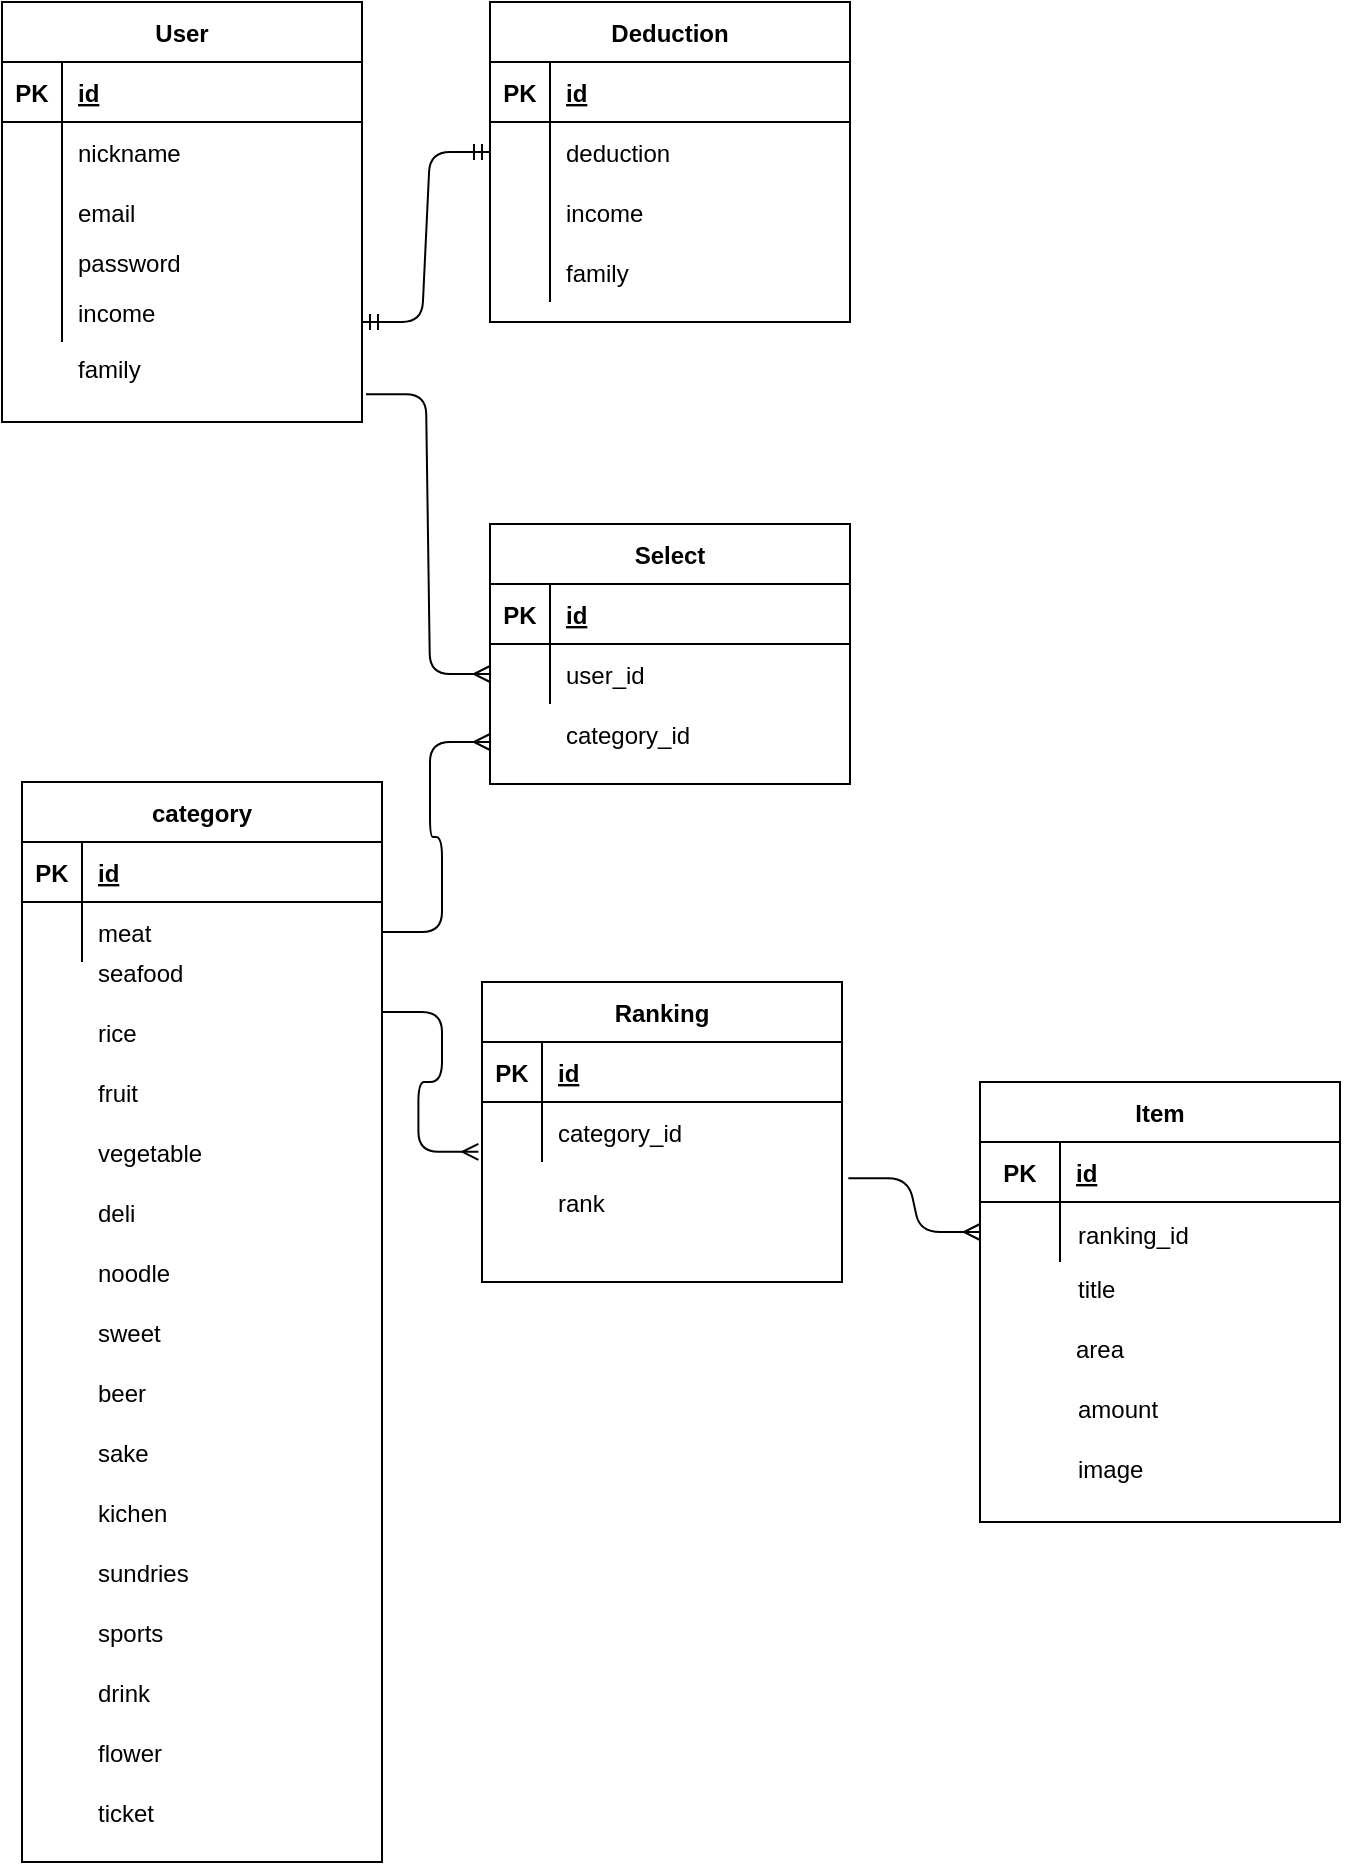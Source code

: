 <mxfile version="14.1.8" type="github">
  <diagram id="Sc9eVE7FiQSjsAITGZLR" name="ページ1">
    <mxGraphModel dx="925" dy="605" grid="1" gridSize="10" guides="1" tooltips="1" connect="1" arrows="1" fold="1" page="1" pageScale="1" pageWidth="827" pageHeight="1169" math="0" shadow="0">
      <root>
        <mxCell id="0" />
        <mxCell id="1" parent="0" />
        <mxCell id="hY_BONrY8RX8ZPucwuEK-28" value="Select" style="shape=table;startSize=30;container=1;collapsible=1;childLayout=tableLayout;fixedRows=1;rowLines=0;fontStyle=1;align=center;resizeLast=1;" vertex="1" parent="1">
          <mxGeometry x="264" y="281" width="180" height="130" as="geometry" />
        </mxCell>
        <mxCell id="hY_BONrY8RX8ZPucwuEK-29" value="" style="shape=partialRectangle;collapsible=0;dropTarget=0;pointerEvents=0;fillColor=none;top=0;left=0;bottom=1;right=0;points=[[0,0.5],[1,0.5]];portConstraint=eastwest;" vertex="1" parent="hY_BONrY8RX8ZPucwuEK-28">
          <mxGeometry y="30" width="180" height="30" as="geometry" />
        </mxCell>
        <mxCell id="hY_BONrY8RX8ZPucwuEK-30" value="PK" style="shape=partialRectangle;connectable=0;fillColor=none;top=0;left=0;bottom=0;right=0;fontStyle=1;overflow=hidden;" vertex="1" parent="hY_BONrY8RX8ZPucwuEK-29">
          <mxGeometry width="30" height="30" as="geometry" />
        </mxCell>
        <mxCell id="hY_BONrY8RX8ZPucwuEK-31" value="id" style="shape=partialRectangle;connectable=0;fillColor=none;top=0;left=0;bottom=0;right=0;align=left;spacingLeft=6;fontStyle=5;overflow=hidden;" vertex="1" parent="hY_BONrY8RX8ZPucwuEK-29">
          <mxGeometry x="30" width="150" height="30" as="geometry" />
        </mxCell>
        <mxCell id="hY_BONrY8RX8ZPucwuEK-32" value="" style="shape=partialRectangle;collapsible=0;dropTarget=0;pointerEvents=0;fillColor=none;top=0;left=0;bottom=0;right=0;points=[[0,0.5],[1,0.5]];portConstraint=eastwest;" vertex="1" parent="hY_BONrY8RX8ZPucwuEK-28">
          <mxGeometry y="60" width="180" height="30" as="geometry" />
        </mxCell>
        <mxCell id="hY_BONrY8RX8ZPucwuEK-33" value="" style="shape=partialRectangle;connectable=0;fillColor=none;top=0;left=0;bottom=0;right=0;editable=1;overflow=hidden;" vertex="1" parent="hY_BONrY8RX8ZPucwuEK-32">
          <mxGeometry width="30" height="30" as="geometry" />
        </mxCell>
        <mxCell id="hY_BONrY8RX8ZPucwuEK-34" value="" style="shape=partialRectangle;connectable=0;fillColor=none;top=0;left=0;bottom=0;right=0;align=left;spacingLeft=6;overflow=hidden;" vertex="1" parent="hY_BONrY8RX8ZPucwuEK-32">
          <mxGeometry x="30" width="150" height="30" as="geometry" />
        </mxCell>
        <mxCell id="hY_BONrY8RX8ZPucwuEK-35" value="user_id" style="shape=partialRectangle;connectable=0;fillColor=none;top=0;left=0;bottom=0;right=0;align=left;spacingLeft=6;overflow=hidden;" vertex="1" parent="1">
          <mxGeometry x="294" y="341" width="150" height="30" as="geometry" />
        </mxCell>
        <mxCell id="hY_BONrY8RX8ZPucwuEK-36" value="" style="group" vertex="1" connectable="0" parent="1">
          <mxGeometry x="30" y="410" width="180" height="540" as="geometry" />
        </mxCell>
        <mxCell id="9z4LvnD-65z1aTD6ECzE-81" value="category" style="shape=table;startSize=30;container=1;collapsible=1;childLayout=tableLayout;fixedRows=1;rowLines=0;fontStyle=1;align=center;resizeLast=1;" parent="hY_BONrY8RX8ZPucwuEK-36" vertex="1">
          <mxGeometry width="180" height="540" as="geometry" />
        </mxCell>
        <mxCell id="9z4LvnD-65z1aTD6ECzE-82" value="" style="shape=partialRectangle;collapsible=0;dropTarget=0;pointerEvents=0;fillColor=none;top=0;left=0;bottom=1;right=0;points=[[0,0.5],[1,0.5]];portConstraint=eastwest;" parent="9z4LvnD-65z1aTD6ECzE-81" vertex="1">
          <mxGeometry y="30" width="180" height="30" as="geometry" />
        </mxCell>
        <mxCell id="9z4LvnD-65z1aTD6ECzE-83" value="PK" style="shape=partialRectangle;connectable=0;fillColor=none;top=0;left=0;bottom=0;right=0;fontStyle=1;overflow=hidden;" parent="9z4LvnD-65z1aTD6ECzE-82" vertex="1">
          <mxGeometry width="30" height="30" as="geometry" />
        </mxCell>
        <mxCell id="9z4LvnD-65z1aTD6ECzE-84" value="id" style="shape=partialRectangle;connectable=0;fillColor=none;top=0;left=0;bottom=0;right=0;align=left;spacingLeft=6;fontStyle=5;overflow=hidden;" parent="9z4LvnD-65z1aTD6ECzE-82" vertex="1">
          <mxGeometry x="30" width="150" height="30" as="geometry" />
        </mxCell>
        <mxCell id="9z4LvnD-65z1aTD6ECzE-85" value="" style="shape=partialRectangle;collapsible=0;dropTarget=0;pointerEvents=0;fillColor=none;top=0;left=0;bottom=0;right=0;points=[[0,0.5],[1,0.5]];portConstraint=eastwest;" parent="9z4LvnD-65z1aTD6ECzE-81" vertex="1">
          <mxGeometry y="60" width="180" height="30" as="geometry" />
        </mxCell>
        <mxCell id="9z4LvnD-65z1aTD6ECzE-86" value="" style="shape=partialRectangle;connectable=0;fillColor=none;top=0;left=0;bottom=0;right=0;editable=1;overflow=hidden;" parent="9z4LvnD-65z1aTD6ECzE-85" vertex="1">
          <mxGeometry width="30" height="30" as="geometry" />
        </mxCell>
        <mxCell id="9z4LvnD-65z1aTD6ECzE-87" value="meat" style="shape=partialRectangle;connectable=0;fillColor=none;top=0;left=0;bottom=0;right=0;align=left;spacingLeft=6;overflow=hidden;" parent="9z4LvnD-65z1aTD6ECzE-85" vertex="1">
          <mxGeometry x="30" width="150" height="30" as="geometry" />
        </mxCell>
        <mxCell id="hY_BONrY8RX8ZPucwuEK-13" value="seafood" style="shape=partialRectangle;connectable=0;fillColor=none;top=0;left=0;bottom=0;right=0;align=left;spacingLeft=6;overflow=hidden;" vertex="1" parent="hY_BONrY8RX8ZPucwuEK-36">
          <mxGeometry x="30" y="80" width="150" height="30" as="geometry" />
        </mxCell>
        <mxCell id="hY_BONrY8RX8ZPucwuEK-14" value="rice" style="shape=partialRectangle;connectable=0;fillColor=none;top=0;left=0;bottom=0;right=0;align=left;spacingLeft=6;overflow=hidden;" vertex="1" parent="hY_BONrY8RX8ZPucwuEK-36">
          <mxGeometry x="30" y="110" width="150" height="30" as="geometry" />
        </mxCell>
        <mxCell id="hY_BONrY8RX8ZPucwuEK-15" value="fruit" style="shape=partialRectangle;connectable=0;fillColor=none;top=0;left=0;bottom=0;right=0;align=left;spacingLeft=6;overflow=hidden;" vertex="1" parent="hY_BONrY8RX8ZPucwuEK-36">
          <mxGeometry x="30" y="140" width="150" height="30" as="geometry" />
        </mxCell>
        <mxCell id="hY_BONrY8RX8ZPucwuEK-16" value="vegetable" style="shape=partialRectangle;connectable=0;fillColor=none;top=0;left=0;bottom=0;right=0;align=left;spacingLeft=6;overflow=hidden;" vertex="1" parent="hY_BONrY8RX8ZPucwuEK-36">
          <mxGeometry x="30" y="170" width="150" height="30" as="geometry" />
        </mxCell>
        <mxCell id="hY_BONrY8RX8ZPucwuEK-17" value="noodle" style="shape=partialRectangle;connectable=0;fillColor=none;top=0;left=0;bottom=0;right=0;align=left;spacingLeft=6;overflow=hidden;" vertex="1" parent="hY_BONrY8RX8ZPucwuEK-36">
          <mxGeometry x="30" y="230" width="150" height="30" as="geometry" />
        </mxCell>
        <mxCell id="hY_BONrY8RX8ZPucwuEK-18" value="sweet" style="shape=partialRectangle;connectable=0;fillColor=none;top=0;left=0;bottom=0;right=0;align=left;spacingLeft=6;overflow=hidden;" vertex="1" parent="hY_BONrY8RX8ZPucwuEK-36">
          <mxGeometry x="30" y="260" width="150" height="30" as="geometry" />
        </mxCell>
        <mxCell id="hY_BONrY8RX8ZPucwuEK-19" value="sake" style="shape=partialRectangle;connectable=0;fillColor=none;top=0;left=0;bottom=0;right=0;align=left;spacingLeft=6;overflow=hidden;" vertex="1" parent="hY_BONrY8RX8ZPucwuEK-36">
          <mxGeometry x="30" y="320" width="150" height="30" as="geometry" />
        </mxCell>
        <mxCell id="hY_BONrY8RX8ZPucwuEK-20" value="kichen" style="shape=partialRectangle;connectable=0;fillColor=none;top=0;left=0;bottom=0;right=0;align=left;spacingLeft=6;overflow=hidden;" vertex="1" parent="hY_BONrY8RX8ZPucwuEK-36">
          <mxGeometry x="30" y="350" width="150" height="30" as="geometry" />
        </mxCell>
        <mxCell id="hY_BONrY8RX8ZPucwuEK-21" value="sundries" style="shape=partialRectangle;connectable=0;fillColor=none;top=0;left=0;bottom=0;right=0;align=left;spacingLeft=6;overflow=hidden;" vertex="1" parent="hY_BONrY8RX8ZPucwuEK-36">
          <mxGeometry x="30" y="380" width="150" height="30" as="geometry" />
        </mxCell>
        <mxCell id="hY_BONrY8RX8ZPucwuEK-22" value="sports" style="shape=partialRectangle;connectable=0;fillColor=none;top=0;left=0;bottom=0;right=0;align=left;spacingLeft=6;overflow=hidden;" vertex="1" parent="hY_BONrY8RX8ZPucwuEK-36">
          <mxGeometry x="30" y="410" width="150" height="30" as="geometry" />
        </mxCell>
        <mxCell id="hY_BONrY8RX8ZPucwuEK-23" value="drink" style="shape=partialRectangle;connectable=0;fillColor=none;top=0;left=0;bottom=0;right=0;align=left;spacingLeft=6;overflow=hidden;" vertex="1" parent="hY_BONrY8RX8ZPucwuEK-36">
          <mxGeometry x="30" y="440" width="150" height="30" as="geometry" />
        </mxCell>
        <mxCell id="hY_BONrY8RX8ZPucwuEK-24" value="flower" style="shape=partialRectangle;connectable=0;fillColor=none;top=0;left=0;bottom=0;right=0;align=left;spacingLeft=6;overflow=hidden;" vertex="1" parent="hY_BONrY8RX8ZPucwuEK-36">
          <mxGeometry x="30" y="470" width="150" height="30" as="geometry" />
        </mxCell>
        <mxCell id="hY_BONrY8RX8ZPucwuEK-25" value="ticket" style="shape=partialRectangle;connectable=0;fillColor=none;top=0;left=0;bottom=0;right=0;align=left;spacingLeft=6;overflow=hidden;" vertex="1" parent="hY_BONrY8RX8ZPucwuEK-36">
          <mxGeometry x="30" y="500" width="150" height="30" as="geometry" />
        </mxCell>
        <mxCell id="hY_BONrY8RX8ZPucwuEK-26" value="beer" style="shape=partialRectangle;connectable=0;fillColor=none;top=0;left=0;bottom=0;right=0;align=left;spacingLeft=6;overflow=hidden;" vertex="1" parent="hY_BONrY8RX8ZPucwuEK-36">
          <mxGeometry x="30" y="290" width="150" height="30" as="geometry" />
        </mxCell>
        <mxCell id="hY_BONrY8RX8ZPucwuEK-27" value="deli" style="shape=partialRectangle;connectable=0;fillColor=none;top=0;left=0;bottom=0;right=0;align=left;spacingLeft=6;overflow=hidden;" vertex="1" parent="hY_BONrY8RX8ZPucwuEK-36">
          <mxGeometry x="30" y="200" width="150" height="30" as="geometry" />
        </mxCell>
        <mxCell id="hY_BONrY8RX8ZPucwuEK-37" value="" style="group" vertex="1" connectable="0" parent="1">
          <mxGeometry x="20" y="20" width="180" height="230" as="geometry" />
        </mxCell>
        <mxCell id="9z4LvnD-65z1aTD6ECzE-55" value="User" style="shape=table;startSize=30;container=1;collapsible=1;childLayout=tableLayout;fixedRows=1;rowLines=0;fontStyle=1;align=center;resizeLast=1;" parent="hY_BONrY8RX8ZPucwuEK-37" vertex="1">
          <mxGeometry width="180" height="210" as="geometry" />
        </mxCell>
        <mxCell id="9z4LvnD-65z1aTD6ECzE-56" value="" style="shape=partialRectangle;collapsible=0;dropTarget=0;pointerEvents=0;fillColor=none;top=0;left=0;bottom=1;right=0;points=[[0,0.5],[1,0.5]];portConstraint=eastwest;" parent="9z4LvnD-65z1aTD6ECzE-55" vertex="1">
          <mxGeometry y="30" width="180" height="30" as="geometry" />
        </mxCell>
        <mxCell id="9z4LvnD-65z1aTD6ECzE-57" value="PK" style="shape=partialRectangle;connectable=0;fillColor=none;top=0;left=0;bottom=0;right=0;fontStyle=1;overflow=hidden;" parent="9z4LvnD-65z1aTD6ECzE-56" vertex="1">
          <mxGeometry width="30" height="30" as="geometry" />
        </mxCell>
        <mxCell id="9z4LvnD-65z1aTD6ECzE-58" value="id" style="shape=partialRectangle;connectable=0;fillColor=none;top=0;left=0;bottom=0;right=0;align=left;spacingLeft=6;fontStyle=5;overflow=hidden;" parent="9z4LvnD-65z1aTD6ECzE-56" vertex="1">
          <mxGeometry x="30" width="150" height="30" as="geometry" />
        </mxCell>
        <mxCell id="9z4LvnD-65z1aTD6ECzE-59" value="" style="shape=partialRectangle;collapsible=0;dropTarget=0;pointerEvents=0;fillColor=none;top=0;left=0;bottom=0;right=0;points=[[0,0.5],[1,0.5]];portConstraint=eastwest;" parent="9z4LvnD-65z1aTD6ECzE-55" vertex="1">
          <mxGeometry y="60" width="180" height="30" as="geometry" />
        </mxCell>
        <mxCell id="9z4LvnD-65z1aTD6ECzE-60" value="" style="shape=partialRectangle;connectable=0;fillColor=none;top=0;left=0;bottom=0;right=0;editable=1;overflow=hidden;" parent="9z4LvnD-65z1aTD6ECzE-59" vertex="1">
          <mxGeometry width="30" height="30" as="geometry" />
        </mxCell>
        <mxCell id="9z4LvnD-65z1aTD6ECzE-61" value="nickname" style="shape=partialRectangle;connectable=0;fillColor=none;top=0;left=0;bottom=0;right=0;align=left;spacingLeft=6;overflow=hidden;" parent="9z4LvnD-65z1aTD6ECzE-59" vertex="1">
          <mxGeometry x="30" width="150" height="30" as="geometry" />
        </mxCell>
        <mxCell id="9z4LvnD-65z1aTD6ECzE-62" value="" style="shape=partialRectangle;collapsible=0;dropTarget=0;pointerEvents=0;fillColor=none;top=0;left=0;bottom=0;right=0;points=[[0,0.5],[1,0.5]];portConstraint=eastwest;" parent="9z4LvnD-65z1aTD6ECzE-55" vertex="1">
          <mxGeometry y="90" width="180" height="30" as="geometry" />
        </mxCell>
        <mxCell id="9z4LvnD-65z1aTD6ECzE-63" value="" style="shape=partialRectangle;connectable=0;fillColor=none;top=0;left=0;bottom=0;right=0;editable=1;overflow=hidden;" parent="9z4LvnD-65z1aTD6ECzE-62" vertex="1">
          <mxGeometry width="30" height="30" as="geometry" />
        </mxCell>
        <mxCell id="9z4LvnD-65z1aTD6ECzE-64" value="email" style="shape=partialRectangle;connectable=0;fillColor=none;top=0;left=0;bottom=0;right=0;align=left;spacingLeft=6;overflow=hidden;" parent="9z4LvnD-65z1aTD6ECzE-62" vertex="1">
          <mxGeometry x="30" width="150" height="30" as="geometry" />
        </mxCell>
        <mxCell id="9z4LvnD-65z1aTD6ECzE-65" value="" style="shape=partialRectangle;collapsible=0;dropTarget=0;pointerEvents=0;fillColor=none;top=0;left=0;bottom=0;right=0;points=[[0,0.5],[1,0.5]];portConstraint=eastwest;" parent="9z4LvnD-65z1aTD6ECzE-55" vertex="1">
          <mxGeometry y="120" width="180" height="20" as="geometry" />
        </mxCell>
        <mxCell id="9z4LvnD-65z1aTD6ECzE-66" value="" style="shape=partialRectangle;connectable=0;fillColor=none;top=0;left=0;bottom=0;right=0;editable=1;overflow=hidden;" parent="9z4LvnD-65z1aTD6ECzE-65" vertex="1">
          <mxGeometry width="30" height="20" as="geometry" />
        </mxCell>
        <mxCell id="9z4LvnD-65z1aTD6ECzE-67" value="password" style="shape=partialRectangle;connectable=0;fillColor=none;top=0;left=0;bottom=0;right=0;align=left;spacingLeft=6;overflow=hidden;" parent="9z4LvnD-65z1aTD6ECzE-65" vertex="1">
          <mxGeometry x="30" width="150" height="20" as="geometry" />
        </mxCell>
        <mxCell id="hY_BONrY8RX8ZPucwuEK-1" value="" style="shape=partialRectangle;collapsible=0;dropTarget=0;pointerEvents=0;fillColor=none;top=0;left=0;bottom=0;right=0;points=[[0,0.5],[1,0.5]];portConstraint=eastwest;" vertex="1" parent="9z4LvnD-65z1aTD6ECzE-55">
          <mxGeometry y="140" width="180" height="30" as="geometry" />
        </mxCell>
        <mxCell id="hY_BONrY8RX8ZPucwuEK-2" value="" style="shape=partialRectangle;connectable=0;fillColor=none;top=0;left=0;bottom=0;right=0;editable=1;overflow=hidden;" vertex="1" parent="hY_BONrY8RX8ZPucwuEK-1">
          <mxGeometry width="30" height="30" as="geometry" />
        </mxCell>
        <mxCell id="hY_BONrY8RX8ZPucwuEK-3" value="income" style="shape=partialRectangle;connectable=0;fillColor=none;top=0;left=0;bottom=0;right=0;align=left;spacingLeft=6;overflow=hidden;" vertex="1" parent="hY_BONrY8RX8ZPucwuEK-1">
          <mxGeometry x="30" width="150" height="30" as="geometry" />
        </mxCell>
        <mxCell id="hY_BONrY8RX8ZPucwuEK-4" value="" style="shape=partialRectangle;collapsible=0;dropTarget=0;pointerEvents=0;fillColor=none;top=0;left=0;bottom=0;right=0;points=[[0,0.5],[1,0.5]];portConstraint=eastwest;" vertex="1" parent="hY_BONrY8RX8ZPucwuEK-37">
          <mxGeometry y="173" width="180" height="20" as="geometry" />
        </mxCell>
        <mxCell id="hY_BONrY8RX8ZPucwuEK-5" value="" style="shape=partialRectangle;connectable=0;fillColor=none;top=0;left=0;bottom=0;right=0;editable=1;overflow=hidden;" vertex="1" parent="hY_BONrY8RX8ZPucwuEK-4">
          <mxGeometry width="30" height="20" as="geometry" />
        </mxCell>
        <mxCell id="hY_BONrY8RX8ZPucwuEK-6" value="family" style="shape=partialRectangle;connectable=0;fillColor=none;top=0;left=0;bottom=0;right=0;align=left;spacingLeft=6;overflow=hidden;" vertex="1" parent="hY_BONrY8RX8ZPucwuEK-4">
          <mxGeometry x="30" width="150" height="20" as="geometry" />
        </mxCell>
        <mxCell id="hY_BONrY8RX8ZPucwuEK-44" value="" style="group" vertex="1" connectable="0" parent="1">
          <mxGeometry x="280" y="500" width="410" height="450" as="geometry" />
        </mxCell>
        <mxCell id="9z4LvnD-65z1aTD6ECzE-94" value="Ranking" style="shape=table;startSize=30;container=1;collapsible=1;childLayout=tableLayout;fixedRows=1;rowLines=0;fontStyle=1;align=center;resizeLast=1;" parent="hY_BONrY8RX8ZPucwuEK-44" vertex="1">
          <mxGeometry x="-20" y="10" width="180" height="150" as="geometry" />
        </mxCell>
        <mxCell id="9z4LvnD-65z1aTD6ECzE-95" value="" style="shape=partialRectangle;collapsible=0;dropTarget=0;pointerEvents=0;fillColor=none;top=0;left=0;bottom=1;right=0;points=[[0,0.5],[1,0.5]];portConstraint=eastwest;" parent="9z4LvnD-65z1aTD6ECzE-94" vertex="1">
          <mxGeometry y="30" width="180" height="30" as="geometry" />
        </mxCell>
        <mxCell id="9z4LvnD-65z1aTD6ECzE-96" value="PK" style="shape=partialRectangle;connectable=0;fillColor=none;top=0;left=0;bottom=0;right=0;fontStyle=1;overflow=hidden;" parent="9z4LvnD-65z1aTD6ECzE-95" vertex="1">
          <mxGeometry width="30" height="30" as="geometry" />
        </mxCell>
        <mxCell id="9z4LvnD-65z1aTD6ECzE-97" value="id" style="shape=partialRectangle;connectable=0;fillColor=none;top=0;left=0;bottom=0;right=0;align=left;spacingLeft=6;fontStyle=5;overflow=hidden;" parent="9z4LvnD-65z1aTD6ECzE-95" vertex="1">
          <mxGeometry x="30" width="150" height="30" as="geometry" />
        </mxCell>
        <mxCell id="9z4LvnD-65z1aTD6ECzE-98" value="" style="shape=partialRectangle;collapsible=0;dropTarget=0;pointerEvents=0;fillColor=none;top=0;left=0;bottom=0;right=0;points=[[0,0.5],[1,0.5]];portConstraint=eastwest;" parent="9z4LvnD-65z1aTD6ECzE-94" vertex="1">
          <mxGeometry y="60" width="180" height="30" as="geometry" />
        </mxCell>
        <mxCell id="9z4LvnD-65z1aTD6ECzE-99" value="" style="shape=partialRectangle;connectable=0;fillColor=none;top=0;left=0;bottom=0;right=0;editable=1;overflow=hidden;" parent="9z4LvnD-65z1aTD6ECzE-98" vertex="1">
          <mxGeometry width="30" height="30" as="geometry" />
        </mxCell>
        <mxCell id="9z4LvnD-65z1aTD6ECzE-100" value="" style="shape=partialRectangle;connectable=0;fillColor=none;top=0;left=0;bottom=0;right=0;align=left;spacingLeft=6;overflow=hidden;" parent="9z4LvnD-65z1aTD6ECzE-98" vertex="1">
          <mxGeometry x="30" width="150" height="30" as="geometry" />
        </mxCell>
        <mxCell id="hY_BONrY8RX8ZPucwuEK-41" value="" style="shape=partialRectangle;collapsible=0;dropTarget=0;pointerEvents=0;fillColor=none;top=0;left=0;bottom=0;right=0;points=[[0,0.5],[1,0.5]];portConstraint=eastwest;" vertex="1" parent="hY_BONrY8RX8ZPucwuEK-44">
          <mxGeometry x="-10" y="70" width="180" height="30" as="geometry" />
        </mxCell>
        <mxCell id="hY_BONrY8RX8ZPucwuEK-42" value="" style="shape=partialRectangle;connectable=0;fillColor=none;top=0;left=0;bottom=0;right=0;editable=1;overflow=hidden;" vertex="1" parent="hY_BONrY8RX8ZPucwuEK-41">
          <mxGeometry width="20" height="30" as="geometry" />
        </mxCell>
        <mxCell id="hY_BONrY8RX8ZPucwuEK-43" value="category_id" style="shape=partialRectangle;connectable=0;fillColor=none;top=0;left=0;bottom=0;right=0;align=left;spacingLeft=6;overflow=hidden;" vertex="1" parent="hY_BONrY8RX8ZPucwuEK-41">
          <mxGeometry x="20" width="160" height="30" as="geometry" />
        </mxCell>
        <mxCell id="hY_BONrY8RX8ZPucwuEK-56" value="" style="shape=partialRectangle;collapsible=0;dropTarget=0;pointerEvents=0;fillColor=none;top=0;left=0;bottom=0;right=0;points=[[0,0.5],[1,0.5]];portConstraint=eastwest;" vertex="1" parent="hY_BONrY8RX8ZPucwuEK-44">
          <mxGeometry x="-10" y="110" width="180" height="320" as="geometry" />
        </mxCell>
        <mxCell id="hY_BONrY8RX8ZPucwuEK-57" value="" style="shape=partialRectangle;connectable=0;fillColor=none;top=0;left=0;bottom=0;right=0;editable=1;overflow=hidden;" vertex="1" parent="hY_BONrY8RX8ZPucwuEK-56">
          <mxGeometry width="20" height="30" as="geometry" />
        </mxCell>
        <mxCell id="hY_BONrY8RX8ZPucwuEK-58" value="rank" style="shape=partialRectangle;connectable=0;fillColor=none;top=0;left=0;bottom=0;right=0;align=left;spacingLeft=6;overflow=hidden;" vertex="1" parent="hY_BONrY8RX8ZPucwuEK-56">
          <mxGeometry x="20" width="160" height="20" as="geometry" />
        </mxCell>
        <mxCell id="hY_BONrY8RX8ZPucwuEK-77" value="" style="group" vertex="1" connectable="0" parent="hY_BONrY8RX8ZPucwuEK-44">
          <mxGeometry x="230" y="60" width="180" height="260" as="geometry" />
        </mxCell>
        <mxCell id="hY_BONrY8RX8ZPucwuEK-67" value="Item" style="shape=table;startSize=30;container=1;collapsible=1;childLayout=tableLayout;fixedRows=1;rowLines=0;fontStyle=1;align=center;resizeLast=1;" vertex="1" parent="hY_BONrY8RX8ZPucwuEK-77">
          <mxGeometry x="-1" width="180" height="220" as="geometry" />
        </mxCell>
        <mxCell id="hY_BONrY8RX8ZPucwuEK-68" value="" style="shape=partialRectangle;collapsible=0;dropTarget=0;pointerEvents=0;fillColor=none;top=0;left=0;bottom=1;right=0;points=[[0,0.5],[1,0.5]];portConstraint=eastwest;" vertex="1" parent="hY_BONrY8RX8ZPucwuEK-67">
          <mxGeometry y="30" width="180" height="30" as="geometry" />
        </mxCell>
        <mxCell id="hY_BONrY8RX8ZPucwuEK-69" value="PK" style="shape=partialRectangle;connectable=0;fillColor=none;top=0;left=0;bottom=0;right=0;fontStyle=1;overflow=hidden;" vertex="1" parent="hY_BONrY8RX8ZPucwuEK-68">
          <mxGeometry width="40" height="30" as="geometry" />
        </mxCell>
        <mxCell id="hY_BONrY8RX8ZPucwuEK-70" value="id" style="shape=partialRectangle;connectable=0;fillColor=none;top=0;left=0;bottom=0;right=0;align=left;spacingLeft=6;fontStyle=5;overflow=hidden;" vertex="1" parent="hY_BONrY8RX8ZPucwuEK-68">
          <mxGeometry x="40" width="140" height="30" as="geometry" />
        </mxCell>
        <mxCell id="hY_BONrY8RX8ZPucwuEK-71" value="" style="shape=partialRectangle;collapsible=0;dropTarget=0;pointerEvents=0;fillColor=none;top=0;left=0;bottom=0;right=0;points=[[0,0.5],[1,0.5]];portConstraint=eastwest;" vertex="1" parent="hY_BONrY8RX8ZPucwuEK-67">
          <mxGeometry y="60" width="180" height="30" as="geometry" />
        </mxCell>
        <mxCell id="hY_BONrY8RX8ZPucwuEK-72" value="" style="shape=partialRectangle;connectable=0;fillColor=none;top=0;left=0;bottom=0;right=0;editable=1;overflow=hidden;" vertex="1" parent="hY_BONrY8RX8ZPucwuEK-71">
          <mxGeometry width="40" height="30" as="geometry" />
        </mxCell>
        <mxCell id="hY_BONrY8RX8ZPucwuEK-73" value="" style="shape=partialRectangle;connectable=0;fillColor=none;top=0;left=0;bottom=0;right=0;align=left;spacingLeft=6;overflow=hidden;" vertex="1" parent="hY_BONrY8RX8ZPucwuEK-71">
          <mxGeometry x="40" width="140" height="30" as="geometry" />
        </mxCell>
        <mxCell id="hY_BONrY8RX8ZPucwuEK-74" value="area" style="shape=partialRectangle;connectable=0;fillColor=none;top=0;left=0;bottom=0;right=0;align=left;spacingLeft=6;overflow=hidden;" vertex="1" parent="hY_BONrY8RX8ZPucwuEK-77">
          <mxGeometry x="39" y="118" width="140" height="30" as="geometry" />
        </mxCell>
        <mxCell id="hY_BONrY8RX8ZPucwuEK-75" value="amount" style="shape=partialRectangle;connectable=0;fillColor=none;top=0;left=0;bottom=0;right=0;align=left;spacingLeft=6;overflow=hidden;" vertex="1" parent="hY_BONrY8RX8ZPucwuEK-77">
          <mxGeometry x="40" y="148" width="140" height="30" as="geometry" />
        </mxCell>
        <mxCell id="hY_BONrY8RX8ZPucwuEK-76" value="image" style="shape=partialRectangle;connectable=0;fillColor=none;top=0;left=0;bottom=0;right=0;align=left;spacingLeft=6;overflow=hidden;" vertex="1" parent="hY_BONrY8RX8ZPucwuEK-77">
          <mxGeometry x="40" y="178" width="140" height="30" as="geometry" />
        </mxCell>
        <mxCell id="hY_BONrY8RX8ZPucwuEK-78" value="ranking_id" style="shape=partialRectangle;connectable=0;fillColor=none;top=0;left=0;bottom=0;right=0;align=left;spacingLeft=6;overflow=hidden;" vertex="1" parent="hY_BONrY8RX8ZPucwuEK-77">
          <mxGeometry x="40" y="61" width="140" height="30" as="geometry" />
        </mxCell>
        <mxCell id="hY_BONrY8RX8ZPucwuEK-79" value="title" style="shape=partialRectangle;connectable=0;fillColor=none;top=0;left=0;bottom=0;right=0;align=left;spacingLeft=6;overflow=hidden;" vertex="1" parent="hY_BONrY8RX8ZPucwuEK-77">
          <mxGeometry x="40" y="88" width="140" height="30" as="geometry" />
        </mxCell>
        <mxCell id="hY_BONrY8RX8ZPucwuEK-62" value="" style="edgeStyle=entityRelationEdgeStyle;fontSize=12;html=1;endArrow=ERmany;entryX=0;entryY=0.5;entryDx=0;entryDy=0;exitX=0.962;exitY=-0.006;exitDx=0;exitDy=0;exitPerimeter=0;" edge="1" parent="hY_BONrY8RX8ZPucwuEK-44" source="hY_BONrY8RX8ZPucwuEK-56" target="hY_BONrY8RX8ZPucwuEK-71">
          <mxGeometry width="100" height="100" relative="1" as="geometry">
            <mxPoint x="160" y="85" as="sourcePoint" />
            <mxPoint x="230" y="-100" as="targetPoint" />
          </mxGeometry>
        </mxCell>
        <mxCell id="hY_BONrY8RX8ZPucwuEK-45" value="" style="edgeStyle=entityRelationEdgeStyle;fontSize=12;html=1;endArrow=ERmany;exitX=1;exitY=0.5;exitDx=0;exitDy=0;" edge="1" parent="1" source="9z4LvnD-65z1aTD6ECzE-85">
          <mxGeometry width="100" height="100" relative="1" as="geometry">
            <mxPoint x="220" y="400" as="sourcePoint" />
            <mxPoint x="264" y="390" as="targetPoint" />
          </mxGeometry>
        </mxCell>
        <mxCell id="hY_BONrY8RX8ZPucwuEK-46" value="category_id" style="shape=partialRectangle;connectable=0;fillColor=none;top=0;left=0;bottom=0;right=0;align=left;spacingLeft=6;overflow=hidden;" vertex="1" parent="1">
          <mxGeometry x="294" y="371" width="150" height="30" as="geometry" />
        </mxCell>
        <mxCell id="hY_BONrY8RX8ZPucwuEK-48" value="" style="edgeStyle=entityRelationEdgeStyle;fontSize=12;html=1;endArrow=ERmany;entryX=0;entryY=0.5;entryDx=0;entryDy=0;exitX=1.011;exitY=1.159;exitDx=0;exitDy=0;exitPerimeter=0;" edge="1" parent="1" source="hY_BONrY8RX8ZPucwuEK-4" target="hY_BONrY8RX8ZPucwuEK-32">
          <mxGeometry width="100" height="100" relative="1" as="geometry">
            <mxPoint x="110" y="230" as="sourcePoint" />
            <mxPoint x="284" y="35" as="targetPoint" />
          </mxGeometry>
        </mxCell>
        <mxCell id="hY_BONrY8RX8ZPucwuEK-59" value="" style="edgeStyle=entityRelationEdgeStyle;fontSize=12;html=1;endArrow=ERmany;exitX=1;exitY=0.5;exitDx=0;exitDy=0;entryX=-0.01;entryY=0.831;entryDx=0;entryDy=0;entryPerimeter=0;" edge="1" parent="1" target="9z4LvnD-65z1aTD6ECzE-98">
          <mxGeometry width="100" height="100" relative="1" as="geometry">
            <mxPoint x="210" y="525" as="sourcePoint" />
            <mxPoint x="260" y="640" as="targetPoint" />
          </mxGeometry>
        </mxCell>
        <mxCell id="hY_BONrY8RX8ZPucwuEK-81" value="Deduction" style="shape=table;startSize=30;container=1;collapsible=1;childLayout=tableLayout;fixedRows=1;rowLines=0;fontStyle=1;align=center;resizeLast=1;" vertex="1" parent="1">
          <mxGeometry x="264" y="20" width="180" height="160" as="geometry" />
        </mxCell>
        <mxCell id="hY_BONrY8RX8ZPucwuEK-82" value="" style="shape=partialRectangle;collapsible=0;dropTarget=0;pointerEvents=0;fillColor=none;top=0;left=0;bottom=1;right=0;points=[[0,0.5],[1,0.5]];portConstraint=eastwest;" vertex="1" parent="hY_BONrY8RX8ZPucwuEK-81">
          <mxGeometry y="30" width="180" height="30" as="geometry" />
        </mxCell>
        <mxCell id="hY_BONrY8RX8ZPucwuEK-83" value="PK" style="shape=partialRectangle;connectable=0;fillColor=none;top=0;left=0;bottom=0;right=0;fontStyle=1;overflow=hidden;" vertex="1" parent="hY_BONrY8RX8ZPucwuEK-82">
          <mxGeometry width="30" height="30" as="geometry" />
        </mxCell>
        <mxCell id="hY_BONrY8RX8ZPucwuEK-84" value="id" style="shape=partialRectangle;connectable=0;fillColor=none;top=0;left=0;bottom=0;right=0;align=left;spacingLeft=6;fontStyle=5;overflow=hidden;" vertex="1" parent="hY_BONrY8RX8ZPucwuEK-82">
          <mxGeometry x="30" width="150" height="30" as="geometry" />
        </mxCell>
        <mxCell id="hY_BONrY8RX8ZPucwuEK-85" value="" style="shape=partialRectangle;collapsible=0;dropTarget=0;pointerEvents=0;fillColor=none;top=0;left=0;bottom=0;right=0;points=[[0,0.5],[1,0.5]];portConstraint=eastwest;" vertex="1" parent="hY_BONrY8RX8ZPucwuEK-81">
          <mxGeometry y="60" width="180" height="30" as="geometry" />
        </mxCell>
        <mxCell id="hY_BONrY8RX8ZPucwuEK-86" value="" style="shape=partialRectangle;connectable=0;fillColor=none;top=0;left=0;bottom=0;right=0;editable=1;overflow=hidden;" vertex="1" parent="hY_BONrY8RX8ZPucwuEK-85">
          <mxGeometry width="30" height="30" as="geometry" />
        </mxCell>
        <mxCell id="hY_BONrY8RX8ZPucwuEK-87" value="deduction" style="shape=partialRectangle;connectable=0;fillColor=none;top=0;left=0;bottom=0;right=0;align=left;spacingLeft=6;overflow=hidden;" vertex="1" parent="hY_BONrY8RX8ZPucwuEK-85">
          <mxGeometry x="30" width="150" height="30" as="geometry" />
        </mxCell>
        <mxCell id="hY_BONrY8RX8ZPucwuEK-88" value="" style="shape=partialRectangle;collapsible=0;dropTarget=0;pointerEvents=0;fillColor=none;top=0;left=0;bottom=0;right=0;points=[[0,0.5],[1,0.5]];portConstraint=eastwest;" vertex="1" parent="hY_BONrY8RX8ZPucwuEK-81">
          <mxGeometry y="90" width="180" height="30" as="geometry" />
        </mxCell>
        <mxCell id="hY_BONrY8RX8ZPucwuEK-89" value="" style="shape=partialRectangle;connectable=0;fillColor=none;top=0;left=0;bottom=0;right=0;editable=1;overflow=hidden;" vertex="1" parent="hY_BONrY8RX8ZPucwuEK-88">
          <mxGeometry width="30" height="30" as="geometry" />
        </mxCell>
        <mxCell id="hY_BONrY8RX8ZPucwuEK-90" value="income" style="shape=partialRectangle;connectable=0;fillColor=none;top=0;left=0;bottom=0;right=0;align=left;spacingLeft=6;overflow=hidden;" vertex="1" parent="hY_BONrY8RX8ZPucwuEK-88">
          <mxGeometry x="30" width="150" height="30" as="geometry" />
        </mxCell>
        <mxCell id="hY_BONrY8RX8ZPucwuEK-91" value="" style="shape=partialRectangle;collapsible=0;dropTarget=0;pointerEvents=0;fillColor=none;top=0;left=0;bottom=0;right=0;points=[[0,0.5],[1,0.5]];portConstraint=eastwest;" vertex="1" parent="hY_BONrY8RX8ZPucwuEK-81">
          <mxGeometry y="120" width="180" height="30" as="geometry" />
        </mxCell>
        <mxCell id="hY_BONrY8RX8ZPucwuEK-92" value="" style="shape=partialRectangle;connectable=0;fillColor=none;top=0;left=0;bottom=0;right=0;editable=1;overflow=hidden;" vertex="1" parent="hY_BONrY8RX8ZPucwuEK-91">
          <mxGeometry width="30" height="30" as="geometry" />
        </mxCell>
        <mxCell id="hY_BONrY8RX8ZPucwuEK-93" value="" style="shape=partialRectangle;connectable=0;fillColor=none;top=0;left=0;bottom=0;right=0;align=left;spacingLeft=6;overflow=hidden;" vertex="1" parent="hY_BONrY8RX8ZPucwuEK-91">
          <mxGeometry x="30" width="150" height="30" as="geometry" />
        </mxCell>
        <mxCell id="hY_BONrY8RX8ZPucwuEK-94" value="" style="shape=partialRectangle;collapsible=0;dropTarget=0;pointerEvents=0;fillColor=none;top=0;left=0;bottom=0;right=0;points=[[0,0.5],[1,0.5]];portConstraint=eastwest;" vertex="1" parent="1">
          <mxGeometry x="264" y="140" width="180" height="30" as="geometry" />
        </mxCell>
        <mxCell id="hY_BONrY8RX8ZPucwuEK-95" value="" style="shape=partialRectangle;connectable=0;fillColor=none;top=0;left=0;bottom=0;right=0;editable=1;overflow=hidden;" vertex="1" parent="hY_BONrY8RX8ZPucwuEK-94">
          <mxGeometry width="30" height="30" as="geometry" />
        </mxCell>
        <mxCell id="hY_BONrY8RX8ZPucwuEK-96" value="family" style="shape=partialRectangle;connectable=0;fillColor=none;top=0;left=0;bottom=0;right=0;align=left;spacingLeft=6;overflow=hidden;" vertex="1" parent="hY_BONrY8RX8ZPucwuEK-94">
          <mxGeometry x="30" width="150" height="30" as="geometry" />
        </mxCell>
        <mxCell id="hY_BONrY8RX8ZPucwuEK-101" value="" style="edgeStyle=entityRelationEdgeStyle;fontSize=12;html=1;endArrow=ERmandOne;startArrow=ERmandOne;entryX=0;entryY=0.5;entryDx=0;entryDy=0;" edge="1" parent="1" target="hY_BONrY8RX8ZPucwuEK-85">
          <mxGeometry width="100" height="100" relative="1" as="geometry">
            <mxPoint x="200" y="180" as="sourcePoint" />
            <mxPoint x="294" y="80" as="targetPoint" />
          </mxGeometry>
        </mxCell>
      </root>
    </mxGraphModel>
  </diagram>
</mxfile>
